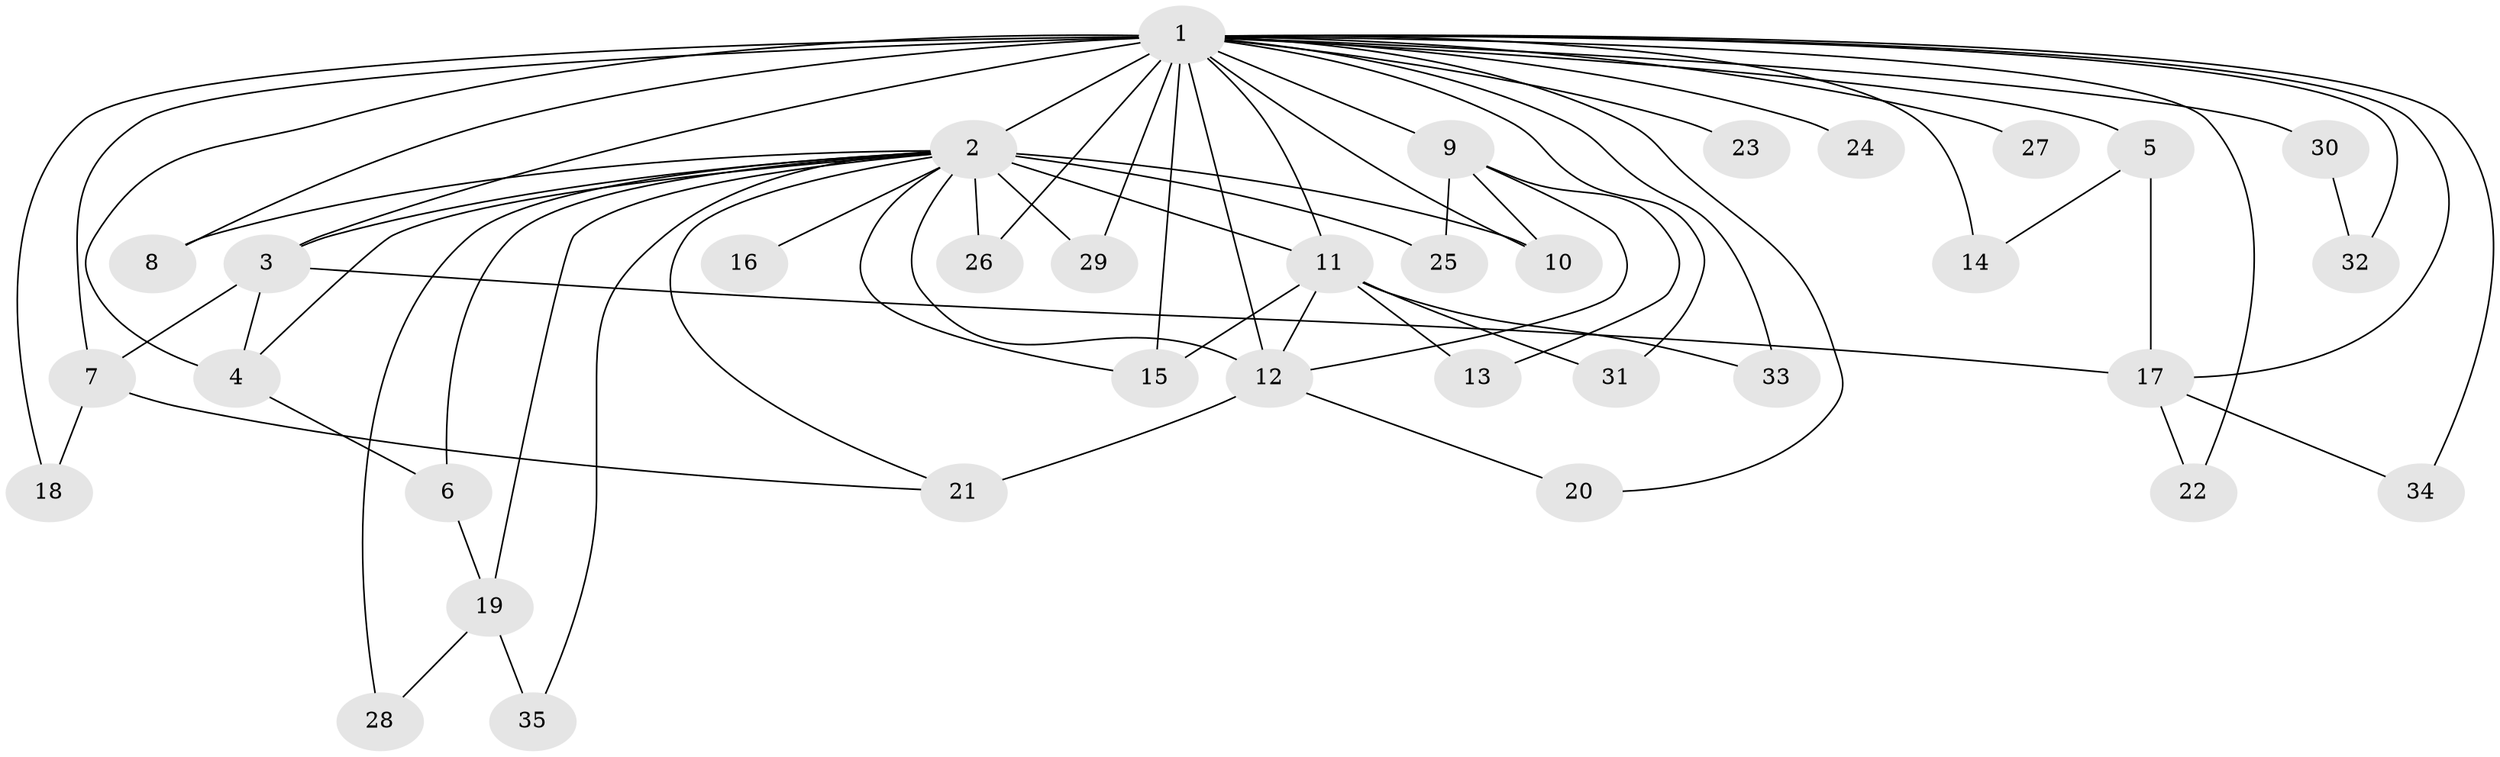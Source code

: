 // original degree distribution, {22: 0.014285714285714285, 11: 0.02857142857142857, 16: 0.02857142857142857, 19: 0.02857142857142857, 17: 0.014285714285714285, 25: 0.014285714285714285, 12: 0.014285714285714285, 5: 0.05714285714285714, 2: 0.5428571428571428, 3: 0.15714285714285714, 4: 0.07142857142857142, 7: 0.014285714285714285, 6: 0.014285714285714285}
// Generated by graph-tools (version 1.1) at 2025/34/03/09/25 02:34:36]
// undirected, 35 vertices, 67 edges
graph export_dot {
graph [start="1"]
  node [color=gray90,style=filled];
  1;
  2;
  3;
  4;
  5;
  6;
  7;
  8;
  9;
  10;
  11;
  12;
  13;
  14;
  15;
  16;
  17;
  18;
  19;
  20;
  21;
  22;
  23;
  24;
  25;
  26;
  27;
  28;
  29;
  30;
  31;
  32;
  33;
  34;
  35;
  1 -- 2 [weight=11.0];
  1 -- 3 [weight=10.0];
  1 -- 4 [weight=6.0];
  1 -- 5 [weight=3.0];
  1 -- 7 [weight=1.0];
  1 -- 8 [weight=1.0];
  1 -- 9 [weight=3.0];
  1 -- 10 [weight=1.0];
  1 -- 11 [weight=3.0];
  1 -- 12 [weight=2.0];
  1 -- 14 [weight=4.0];
  1 -- 15 [weight=2.0];
  1 -- 17 [weight=3.0];
  1 -- 18 [weight=1.0];
  1 -- 20 [weight=1.0];
  1 -- 22 [weight=1.0];
  1 -- 23 [weight=2.0];
  1 -- 24 [weight=2.0];
  1 -- 26 [weight=1.0];
  1 -- 27 [weight=1.0];
  1 -- 29 [weight=1.0];
  1 -- 30 [weight=2.0];
  1 -- 31 [weight=1.0];
  1 -- 32 [weight=1.0];
  1 -- 33 [weight=1.0];
  1 -- 34 [weight=1.0];
  2 -- 3 [weight=4.0];
  2 -- 4 [weight=2.0];
  2 -- 6 [weight=1.0];
  2 -- 8 [weight=1.0];
  2 -- 10 [weight=1.0];
  2 -- 11 [weight=1.0];
  2 -- 12 [weight=1.0];
  2 -- 15 [weight=1.0];
  2 -- 16 [weight=1.0];
  2 -- 19 [weight=1.0];
  2 -- 21 [weight=1.0];
  2 -- 25 [weight=1.0];
  2 -- 26 [weight=1.0];
  2 -- 28 [weight=1.0];
  2 -- 29 [weight=1.0];
  2 -- 35 [weight=1.0];
  3 -- 4 [weight=3.0];
  3 -- 7 [weight=1.0];
  3 -- 17 [weight=5.0];
  4 -- 6 [weight=1.0];
  5 -- 14 [weight=1.0];
  5 -- 17 [weight=1.0];
  6 -- 19 [weight=1.0];
  7 -- 18 [weight=1.0];
  7 -- 21 [weight=1.0];
  9 -- 10 [weight=1.0];
  9 -- 12 [weight=1.0];
  9 -- 13 [weight=1.0];
  9 -- 25 [weight=1.0];
  11 -- 12 [weight=1.0];
  11 -- 13 [weight=1.0];
  11 -- 15 [weight=1.0];
  11 -- 31 [weight=1.0];
  11 -- 33 [weight=1.0];
  12 -- 20 [weight=1.0];
  12 -- 21 [weight=2.0];
  17 -- 22 [weight=1.0];
  17 -- 34 [weight=1.0];
  19 -- 28 [weight=1.0];
  19 -- 35 [weight=1.0];
  30 -- 32 [weight=1.0];
}
